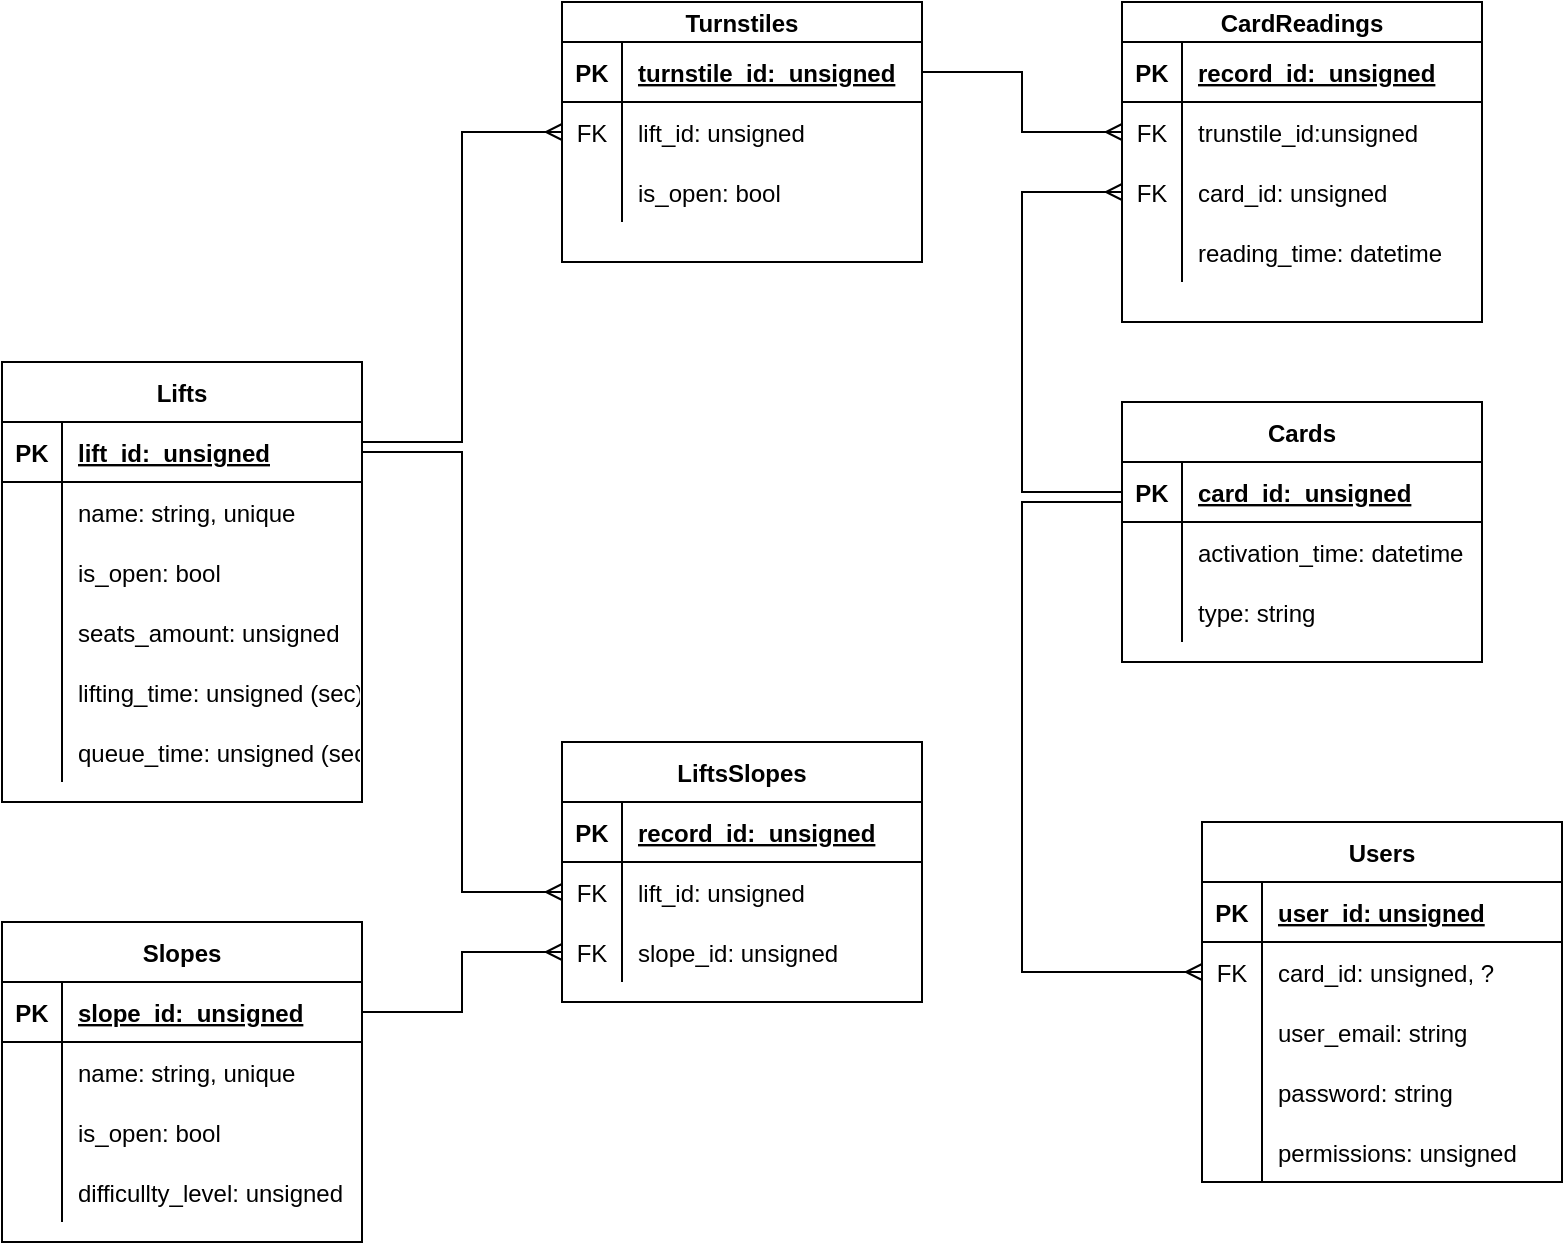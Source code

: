 <mxfile version="16.5.1" type="device"><diagram id="GbAxHkQEyQ_dzxyDIb_W" name="Страница 1"><mxGraphModel dx="1929" dy="2047" grid="1" gridSize="10" guides="1" tooltips="1" connect="1" arrows="1" fold="1" page="1" pageScale="1" pageWidth="827" pageHeight="1169" math="0" shadow="0"><root><mxCell id="0"/><mxCell id="1" parent="0"/><mxCell id="rfQlTdqy42EGR9qHOsUB-1" value="Users" style="shape=table;startSize=30;container=1;collapsible=1;childLayout=tableLayout;fixedRows=1;rowLines=0;fontStyle=1;align=center;resizeLast=1;" parent="1" vertex="1"><mxGeometry x="460" y="320" width="180" height="180" as="geometry"/></mxCell><mxCell id="rfQlTdqy42EGR9qHOsUB-2" value="" style="shape=partialRectangle;collapsible=0;dropTarget=0;pointerEvents=0;fillColor=none;top=0;left=0;bottom=1;right=0;points=[[0,0.5],[1,0.5]];portConstraint=eastwest;" parent="rfQlTdqy42EGR9qHOsUB-1" vertex="1"><mxGeometry y="30" width="180" height="30" as="geometry"/></mxCell><mxCell id="rfQlTdqy42EGR9qHOsUB-3" value="PK" style="shape=partialRectangle;connectable=0;fillColor=none;top=0;left=0;bottom=0;right=0;fontStyle=1;overflow=hidden;" parent="rfQlTdqy42EGR9qHOsUB-2" vertex="1"><mxGeometry width="30" height="30" as="geometry"><mxRectangle width="30" height="30" as="alternateBounds"/></mxGeometry></mxCell><mxCell id="rfQlTdqy42EGR9qHOsUB-4" value="user_id: unsigned" style="shape=partialRectangle;connectable=0;fillColor=none;top=0;left=0;bottom=0;right=0;align=left;spacingLeft=6;fontStyle=5;overflow=hidden;" parent="rfQlTdqy42EGR9qHOsUB-2" vertex="1"><mxGeometry x="30" width="150" height="30" as="geometry"><mxRectangle width="150" height="30" as="alternateBounds"/></mxGeometry></mxCell><mxCell id="rfQlTdqy42EGR9qHOsUB-35" value="" style="shape=partialRectangle;collapsible=0;dropTarget=0;pointerEvents=0;fillColor=none;top=0;left=0;bottom=0;right=0;points=[[0,0.5],[1,0.5]];portConstraint=eastwest;" parent="rfQlTdqy42EGR9qHOsUB-1" vertex="1"><mxGeometry y="60" width="180" height="30" as="geometry"/></mxCell><mxCell id="rfQlTdqy42EGR9qHOsUB-36" value="FK" style="shape=partialRectangle;connectable=0;fillColor=none;top=0;left=0;bottom=0;right=0;editable=1;overflow=hidden;" parent="rfQlTdqy42EGR9qHOsUB-35" vertex="1"><mxGeometry width="30" height="30" as="geometry"><mxRectangle width="30" height="30" as="alternateBounds"/></mxGeometry></mxCell><mxCell id="rfQlTdqy42EGR9qHOsUB-37" value="card_id: unsigned, ?" style="shape=partialRectangle;connectable=0;fillColor=none;top=0;left=0;bottom=0;right=0;align=left;spacingLeft=6;overflow=hidden;" parent="rfQlTdqy42EGR9qHOsUB-35" vertex="1"><mxGeometry x="30" width="150" height="30" as="geometry"><mxRectangle width="150" height="30" as="alternateBounds"/></mxGeometry></mxCell><mxCell id="rfQlTdqy42EGR9qHOsUB-8" value="" style="shape=partialRectangle;collapsible=0;dropTarget=0;pointerEvents=0;fillColor=none;top=0;left=0;bottom=0;right=0;points=[[0,0.5],[1,0.5]];portConstraint=eastwest;" parent="rfQlTdqy42EGR9qHOsUB-1" vertex="1"><mxGeometry y="90" width="180" height="30" as="geometry"/></mxCell><mxCell id="rfQlTdqy42EGR9qHOsUB-9" value="" style="shape=partialRectangle;connectable=0;fillColor=none;top=0;left=0;bottom=0;right=0;editable=1;overflow=hidden;" parent="rfQlTdqy42EGR9qHOsUB-8" vertex="1"><mxGeometry width="30" height="30" as="geometry"><mxRectangle width="30" height="30" as="alternateBounds"/></mxGeometry></mxCell><mxCell id="rfQlTdqy42EGR9qHOsUB-10" value="user_email: string" style="shape=partialRectangle;connectable=0;fillColor=none;top=0;left=0;bottom=0;right=0;align=left;spacingLeft=6;overflow=hidden;" parent="rfQlTdqy42EGR9qHOsUB-8" vertex="1"><mxGeometry x="30" width="150" height="30" as="geometry"><mxRectangle width="150" height="30" as="alternateBounds"/></mxGeometry></mxCell><mxCell id="rfQlTdqy42EGR9qHOsUB-11" value="" style="shape=partialRectangle;collapsible=0;dropTarget=0;pointerEvents=0;fillColor=none;top=0;left=0;bottom=0;right=0;points=[[0,0.5],[1,0.5]];portConstraint=eastwest;" parent="rfQlTdqy42EGR9qHOsUB-1" vertex="1"><mxGeometry y="120" width="180" height="30" as="geometry"/></mxCell><mxCell id="rfQlTdqy42EGR9qHOsUB-12" value="" style="shape=partialRectangle;connectable=0;fillColor=none;top=0;left=0;bottom=0;right=0;editable=1;overflow=hidden;" parent="rfQlTdqy42EGR9qHOsUB-11" vertex="1"><mxGeometry width="30" height="30" as="geometry"><mxRectangle width="30" height="30" as="alternateBounds"/></mxGeometry></mxCell><mxCell id="rfQlTdqy42EGR9qHOsUB-13" value="password: string" style="shape=partialRectangle;connectable=0;fillColor=none;top=0;left=0;bottom=0;right=0;align=left;spacingLeft=6;overflow=hidden;" parent="rfQlTdqy42EGR9qHOsUB-11" vertex="1"><mxGeometry x="30" width="150" height="30" as="geometry"><mxRectangle width="150" height="30" as="alternateBounds"/></mxGeometry></mxCell><mxCell id="rfQlTdqy42EGR9qHOsUB-5" value="" style="shape=partialRectangle;collapsible=0;dropTarget=0;pointerEvents=0;fillColor=none;top=0;left=0;bottom=0;right=0;points=[[0,0.5],[1,0.5]];portConstraint=eastwest;" parent="rfQlTdqy42EGR9qHOsUB-1" vertex="1"><mxGeometry y="150" width="180" height="30" as="geometry"/></mxCell><mxCell id="rfQlTdqy42EGR9qHOsUB-6" value="" style="shape=partialRectangle;connectable=0;fillColor=none;top=0;left=0;bottom=0;right=0;editable=1;overflow=hidden;" parent="rfQlTdqy42EGR9qHOsUB-5" vertex="1"><mxGeometry width="30" height="30" as="geometry"><mxRectangle width="30" height="30" as="alternateBounds"/></mxGeometry></mxCell><mxCell id="rfQlTdqy42EGR9qHOsUB-7" value="permissions: unsigned" style="shape=partialRectangle;connectable=0;fillColor=none;top=0;left=0;bottom=0;right=0;align=left;spacingLeft=6;overflow=hidden;" parent="rfQlTdqy42EGR9qHOsUB-5" vertex="1"><mxGeometry x="30" width="150" height="30" as="geometry"><mxRectangle width="150" height="30" as="alternateBounds"/></mxGeometry></mxCell><mxCell id="rfQlTdqy42EGR9qHOsUB-14" value="Cards" style="shape=table;startSize=30;container=1;collapsible=1;childLayout=tableLayout;fixedRows=1;rowLines=0;fontStyle=1;align=center;resizeLast=1;" parent="1" vertex="1"><mxGeometry x="420" y="110" width="180" height="130" as="geometry"/></mxCell><mxCell id="rfQlTdqy42EGR9qHOsUB-15" value="" style="shape=partialRectangle;collapsible=0;dropTarget=0;pointerEvents=0;fillColor=none;top=0;left=0;bottom=1;right=0;points=[[0,0.5],[1,0.5]];portConstraint=eastwest;" parent="rfQlTdqy42EGR9qHOsUB-14" vertex="1"><mxGeometry y="30" width="180" height="30" as="geometry"/></mxCell><mxCell id="rfQlTdqy42EGR9qHOsUB-16" value="PK" style="shape=partialRectangle;connectable=0;fillColor=none;top=0;left=0;bottom=0;right=0;fontStyle=1;overflow=hidden;" parent="rfQlTdqy42EGR9qHOsUB-15" vertex="1"><mxGeometry width="30" height="30" as="geometry"/></mxCell><mxCell id="rfQlTdqy42EGR9qHOsUB-17" value="card_id:  unsigned" style="shape=partialRectangle;connectable=0;fillColor=none;top=0;left=0;bottom=0;right=0;align=left;spacingLeft=6;fontStyle=5;overflow=hidden;" parent="rfQlTdqy42EGR9qHOsUB-15" vertex="1"><mxGeometry x="30" width="150" height="30" as="geometry"/></mxCell><mxCell id="rfQlTdqy42EGR9qHOsUB-18" value="" style="shape=partialRectangle;collapsible=0;dropTarget=0;pointerEvents=0;fillColor=none;top=0;left=0;bottom=0;right=0;points=[[0,0.5],[1,0.5]];portConstraint=eastwest;" parent="rfQlTdqy42EGR9qHOsUB-14" vertex="1"><mxGeometry y="60" width="180" height="30" as="geometry"/></mxCell><mxCell id="rfQlTdqy42EGR9qHOsUB-19" value="" style="shape=partialRectangle;connectable=0;fillColor=none;top=0;left=0;bottom=0;right=0;editable=1;overflow=hidden;" parent="rfQlTdqy42EGR9qHOsUB-18" vertex="1"><mxGeometry width="30" height="30" as="geometry"/></mxCell><mxCell id="rfQlTdqy42EGR9qHOsUB-20" value="activation_time: datetime" style="shape=partialRectangle;connectable=0;fillColor=none;top=0;left=0;bottom=0;right=0;align=left;spacingLeft=6;overflow=hidden;" parent="rfQlTdqy42EGR9qHOsUB-18" vertex="1"><mxGeometry x="30" width="150" height="30" as="geometry"/></mxCell><mxCell id="rfQlTdqy42EGR9qHOsUB-21" value="" style="shape=partialRectangle;collapsible=0;dropTarget=0;pointerEvents=0;fillColor=none;top=0;left=0;bottom=0;right=0;points=[[0,0.5],[1,0.5]];portConstraint=eastwest;" parent="rfQlTdqy42EGR9qHOsUB-14" vertex="1"><mxGeometry y="90" width="180" height="30" as="geometry"/></mxCell><mxCell id="rfQlTdqy42EGR9qHOsUB-22" value="" style="shape=partialRectangle;connectable=0;fillColor=none;top=0;left=0;bottom=0;right=0;editable=1;overflow=hidden;" parent="rfQlTdqy42EGR9qHOsUB-21" vertex="1"><mxGeometry width="30" height="30" as="geometry"/></mxCell><mxCell id="rfQlTdqy42EGR9qHOsUB-23" value="type: string" style="shape=partialRectangle;connectable=0;fillColor=none;top=0;left=0;bottom=0;right=0;align=left;spacingLeft=6;overflow=hidden;" parent="rfQlTdqy42EGR9qHOsUB-21" vertex="1"><mxGeometry x="30" width="150" height="30" as="geometry"/></mxCell><mxCell id="rfQlTdqy42EGR9qHOsUB-38" value="Slopes" style="shape=table;startSize=30;container=1;collapsible=1;childLayout=tableLayout;fixedRows=1;rowLines=0;fontStyle=1;align=center;resizeLast=1;" parent="1" vertex="1"><mxGeometry x="-140" y="370" width="180" height="160" as="geometry"/></mxCell><mxCell id="rfQlTdqy42EGR9qHOsUB-39" value="" style="shape=partialRectangle;collapsible=0;dropTarget=0;pointerEvents=0;fillColor=none;top=0;left=0;bottom=1;right=0;points=[[0,0.5],[1,0.5]];portConstraint=eastwest;" parent="rfQlTdqy42EGR9qHOsUB-38" vertex="1"><mxGeometry y="30" width="180" height="30" as="geometry"/></mxCell><mxCell id="rfQlTdqy42EGR9qHOsUB-40" value="PK" style="shape=partialRectangle;connectable=0;fillColor=none;top=0;left=0;bottom=0;right=0;fontStyle=1;overflow=hidden;" parent="rfQlTdqy42EGR9qHOsUB-39" vertex="1"><mxGeometry width="30" height="30" as="geometry"/></mxCell><mxCell id="rfQlTdqy42EGR9qHOsUB-41" value="slope_id:  unsigned" style="shape=partialRectangle;connectable=0;fillColor=none;top=0;left=0;bottom=0;right=0;align=left;spacingLeft=6;fontStyle=5;overflow=hidden;" parent="rfQlTdqy42EGR9qHOsUB-39" vertex="1"><mxGeometry x="30" width="150" height="30" as="geometry"/></mxCell><mxCell id="rfQlTdqy42EGR9qHOsUB-42" value="" style="shape=partialRectangle;collapsible=0;dropTarget=0;pointerEvents=0;fillColor=none;top=0;left=0;bottom=0;right=0;points=[[0,0.5],[1,0.5]];portConstraint=eastwest;" parent="rfQlTdqy42EGR9qHOsUB-38" vertex="1"><mxGeometry y="60" width="180" height="30" as="geometry"/></mxCell><mxCell id="rfQlTdqy42EGR9qHOsUB-43" value="" style="shape=partialRectangle;connectable=0;fillColor=none;top=0;left=0;bottom=0;right=0;editable=1;overflow=hidden;" parent="rfQlTdqy42EGR9qHOsUB-42" vertex="1"><mxGeometry width="30" height="30" as="geometry"/></mxCell><mxCell id="rfQlTdqy42EGR9qHOsUB-44" value="name: string, unique" style="shape=partialRectangle;connectable=0;fillColor=none;top=0;left=0;bottom=0;right=0;align=left;spacingLeft=6;overflow=hidden;" parent="rfQlTdqy42EGR9qHOsUB-42" vertex="1"><mxGeometry x="30" width="150" height="30" as="geometry"/></mxCell><mxCell id="rfQlTdqy42EGR9qHOsUB-49" value="" style="shape=partialRectangle;collapsible=0;dropTarget=0;pointerEvents=0;fillColor=none;top=0;left=0;bottom=0;right=0;points=[[0,0.5],[1,0.5]];portConstraint=eastwest;" parent="rfQlTdqy42EGR9qHOsUB-38" vertex="1"><mxGeometry y="90" width="180" height="30" as="geometry"/></mxCell><mxCell id="rfQlTdqy42EGR9qHOsUB-50" value="" style="shape=partialRectangle;connectable=0;fillColor=none;top=0;left=0;bottom=0;right=0;editable=1;overflow=hidden;" parent="rfQlTdqy42EGR9qHOsUB-49" vertex="1"><mxGeometry width="30" height="30" as="geometry"/></mxCell><mxCell id="rfQlTdqy42EGR9qHOsUB-51" value="is_open: bool" style="shape=partialRectangle;connectable=0;fillColor=none;top=0;left=0;bottom=0;right=0;align=left;spacingLeft=6;overflow=hidden;" parent="rfQlTdqy42EGR9qHOsUB-49" vertex="1"><mxGeometry x="30" width="150" height="30" as="geometry"/></mxCell><mxCell id="rfQlTdqy42EGR9qHOsUB-45" value="" style="shape=partialRectangle;collapsible=0;dropTarget=0;pointerEvents=0;fillColor=none;top=0;left=0;bottom=0;right=0;points=[[0,0.5],[1,0.5]];portConstraint=eastwest;" parent="rfQlTdqy42EGR9qHOsUB-38" vertex="1"><mxGeometry y="120" width="180" height="30" as="geometry"/></mxCell><mxCell id="rfQlTdqy42EGR9qHOsUB-46" value="" style="shape=partialRectangle;connectable=0;fillColor=none;top=0;left=0;bottom=0;right=0;editable=1;overflow=hidden;" parent="rfQlTdqy42EGR9qHOsUB-45" vertex="1"><mxGeometry width="30" height="30" as="geometry"/></mxCell><mxCell id="rfQlTdqy42EGR9qHOsUB-47" value="difficullty_level: unsigned" style="shape=partialRectangle;connectable=0;fillColor=none;top=0;left=0;bottom=0;right=0;align=left;spacingLeft=6;overflow=hidden;" parent="rfQlTdqy42EGR9qHOsUB-45" vertex="1"><mxGeometry x="30" width="150" height="30" as="geometry"/></mxCell><mxCell id="rfQlTdqy42EGR9qHOsUB-52" value="Lifts" style="shape=table;startSize=30;container=1;collapsible=1;childLayout=tableLayout;fixedRows=1;rowLines=0;fontStyle=1;align=center;resizeLast=1;" parent="1" vertex="1"><mxGeometry x="-140" y="90" width="180" height="220" as="geometry"/></mxCell><mxCell id="rfQlTdqy42EGR9qHOsUB-53" value="" style="shape=partialRectangle;collapsible=0;dropTarget=0;pointerEvents=0;fillColor=none;top=0;left=0;bottom=1;right=0;points=[[0,0.5],[1,0.5]];portConstraint=eastwest;" parent="rfQlTdqy42EGR9qHOsUB-52" vertex="1"><mxGeometry y="30" width="180" height="30" as="geometry"/></mxCell><mxCell id="rfQlTdqy42EGR9qHOsUB-54" value="PK" style="shape=partialRectangle;connectable=0;fillColor=none;top=0;left=0;bottom=0;right=0;fontStyle=1;overflow=hidden;" parent="rfQlTdqy42EGR9qHOsUB-53" vertex="1"><mxGeometry width="30" height="30" as="geometry"/></mxCell><mxCell id="rfQlTdqy42EGR9qHOsUB-55" value="lift_id:  unsigned" style="shape=partialRectangle;connectable=0;fillColor=none;top=0;left=0;bottom=0;right=0;align=left;spacingLeft=6;fontStyle=5;overflow=hidden;" parent="rfQlTdqy42EGR9qHOsUB-53" vertex="1"><mxGeometry x="30" width="150" height="30" as="geometry"/></mxCell><mxCell id="rfQlTdqy42EGR9qHOsUB-56" value="" style="shape=partialRectangle;collapsible=0;dropTarget=0;pointerEvents=0;fillColor=none;top=0;left=0;bottom=0;right=0;points=[[0,0.5],[1,0.5]];portConstraint=eastwest;" parent="rfQlTdqy42EGR9qHOsUB-52" vertex="1"><mxGeometry y="60" width="180" height="30" as="geometry"/></mxCell><mxCell id="rfQlTdqy42EGR9qHOsUB-57" value="" style="shape=partialRectangle;connectable=0;fillColor=none;top=0;left=0;bottom=0;right=0;editable=1;overflow=hidden;" parent="rfQlTdqy42EGR9qHOsUB-56" vertex="1"><mxGeometry width="30" height="30" as="geometry"/></mxCell><mxCell id="rfQlTdqy42EGR9qHOsUB-58" value="name: string, unique" style="shape=partialRectangle;connectable=0;fillColor=none;top=0;left=0;bottom=0;right=0;align=left;spacingLeft=6;overflow=hidden;" parent="rfQlTdqy42EGR9qHOsUB-56" vertex="1"><mxGeometry x="30" width="150" height="30" as="geometry"/></mxCell><mxCell id="rfQlTdqy42EGR9qHOsUB-62" value="" style="shape=partialRectangle;collapsible=0;dropTarget=0;pointerEvents=0;fillColor=none;top=0;left=0;bottom=0;right=0;points=[[0,0.5],[1,0.5]];portConstraint=eastwest;" parent="rfQlTdqy42EGR9qHOsUB-52" vertex="1"><mxGeometry y="90" width="180" height="30" as="geometry"/></mxCell><mxCell id="rfQlTdqy42EGR9qHOsUB-63" value="" style="shape=partialRectangle;connectable=0;fillColor=none;top=0;left=0;bottom=0;right=0;editable=1;overflow=hidden;" parent="rfQlTdqy42EGR9qHOsUB-62" vertex="1"><mxGeometry width="30" height="30" as="geometry"/></mxCell><mxCell id="rfQlTdqy42EGR9qHOsUB-64" value="is_open: bool" style="shape=partialRectangle;connectable=0;fillColor=none;top=0;left=0;bottom=0;right=0;align=left;spacingLeft=6;overflow=hidden;" parent="rfQlTdqy42EGR9qHOsUB-62" vertex="1"><mxGeometry x="30" width="150" height="30" as="geometry"/></mxCell><mxCell id="rfQlTdqy42EGR9qHOsUB-65" value="" style="shape=partialRectangle;collapsible=0;dropTarget=0;pointerEvents=0;fillColor=none;top=0;left=0;bottom=0;right=0;points=[[0,0.5],[1,0.5]];portConstraint=eastwest;" parent="rfQlTdqy42EGR9qHOsUB-52" vertex="1"><mxGeometry y="120" width="180" height="30" as="geometry"/></mxCell><mxCell id="rfQlTdqy42EGR9qHOsUB-66" value="" style="shape=partialRectangle;connectable=0;fillColor=none;top=0;left=0;bottom=0;right=0;editable=1;overflow=hidden;" parent="rfQlTdqy42EGR9qHOsUB-65" vertex="1"><mxGeometry width="30" height="30" as="geometry"/></mxCell><mxCell id="rfQlTdqy42EGR9qHOsUB-67" value="seats_amount: unsigned" style="shape=partialRectangle;connectable=0;fillColor=none;top=0;left=0;bottom=0;right=0;align=left;spacingLeft=6;overflow=hidden;" parent="rfQlTdqy42EGR9qHOsUB-65" vertex="1"><mxGeometry x="30" width="150" height="30" as="geometry"/></mxCell><mxCell id="rfQlTdqy42EGR9qHOsUB-59" value="" style="shape=partialRectangle;collapsible=0;dropTarget=0;pointerEvents=0;fillColor=none;top=0;left=0;bottom=0;right=0;points=[[0,0.5],[1,0.5]];portConstraint=eastwest;" parent="rfQlTdqy42EGR9qHOsUB-52" vertex="1"><mxGeometry y="150" width="180" height="30" as="geometry"/></mxCell><mxCell id="rfQlTdqy42EGR9qHOsUB-60" value="" style="shape=partialRectangle;connectable=0;fillColor=none;top=0;left=0;bottom=0;right=0;editable=1;overflow=hidden;" parent="rfQlTdqy42EGR9qHOsUB-59" vertex="1"><mxGeometry width="30" height="30" as="geometry"/></mxCell><mxCell id="rfQlTdqy42EGR9qHOsUB-61" value="lifting_time: unsigned (sec)" style="shape=partialRectangle;connectable=0;fillColor=none;top=0;left=0;bottom=0;right=0;align=left;spacingLeft=6;overflow=hidden;" parent="rfQlTdqy42EGR9qHOsUB-59" vertex="1"><mxGeometry x="30" width="150" height="30" as="geometry"/></mxCell><mxCell id="rfQlTdqy42EGR9qHOsUB-70" value="" style="shape=partialRectangle;collapsible=0;dropTarget=0;pointerEvents=0;fillColor=none;top=0;left=0;bottom=0;right=0;points=[[0,0.5],[1,0.5]];portConstraint=eastwest;" parent="rfQlTdqy42EGR9qHOsUB-52" vertex="1"><mxGeometry y="180" width="180" height="30" as="geometry"/></mxCell><mxCell id="rfQlTdqy42EGR9qHOsUB-71" value="" style="shape=partialRectangle;connectable=0;fillColor=none;top=0;left=0;bottom=0;right=0;editable=1;overflow=hidden;" parent="rfQlTdqy42EGR9qHOsUB-70" vertex="1"><mxGeometry width="30" height="30" as="geometry"/></mxCell><mxCell id="rfQlTdqy42EGR9qHOsUB-72" value="queue_time: unsigned (sec)" style="shape=partialRectangle;connectable=0;fillColor=none;top=0;left=0;bottom=0;right=0;align=left;spacingLeft=6;overflow=hidden;" parent="rfQlTdqy42EGR9qHOsUB-70" vertex="1"><mxGeometry x="30" width="150" height="30" as="geometry"/></mxCell><mxCell id="rfQlTdqy42EGR9qHOsUB-73" value="LiftsSlopes" style="shape=table;startSize=30;container=1;collapsible=1;childLayout=tableLayout;fixedRows=1;rowLines=0;fontStyle=1;align=center;resizeLast=1;" parent="1" vertex="1"><mxGeometry x="140" y="280" width="180" height="130" as="geometry"/></mxCell><mxCell id="rfQlTdqy42EGR9qHOsUB-74" value="" style="shape=partialRectangle;collapsible=0;dropTarget=0;pointerEvents=0;fillColor=none;top=0;left=0;bottom=1;right=0;points=[[0,0.5],[1,0.5]];portConstraint=eastwest;" parent="rfQlTdqy42EGR9qHOsUB-73" vertex="1"><mxGeometry y="30" width="180" height="30" as="geometry"/></mxCell><mxCell id="rfQlTdqy42EGR9qHOsUB-75" value="PK" style="shape=partialRectangle;connectable=0;fillColor=none;top=0;left=0;bottom=0;right=0;fontStyle=1;overflow=hidden;" parent="rfQlTdqy42EGR9qHOsUB-74" vertex="1"><mxGeometry width="30" height="30" as="geometry"/></mxCell><mxCell id="rfQlTdqy42EGR9qHOsUB-76" value="record_id:  unsigned" style="shape=partialRectangle;connectable=0;fillColor=none;top=0;left=0;bottom=0;right=0;align=left;spacingLeft=6;fontStyle=5;overflow=hidden;" parent="rfQlTdqy42EGR9qHOsUB-74" vertex="1"><mxGeometry x="30" width="150" height="30" as="geometry"/></mxCell><mxCell id="rfQlTdqy42EGR9qHOsUB-77" value="" style="shape=partialRectangle;collapsible=0;dropTarget=0;pointerEvents=0;fillColor=none;top=0;left=0;bottom=0;right=0;points=[[0,0.5],[1,0.5]];portConstraint=eastwest;" parent="rfQlTdqy42EGR9qHOsUB-73" vertex="1"><mxGeometry y="60" width="180" height="30" as="geometry"/></mxCell><mxCell id="rfQlTdqy42EGR9qHOsUB-78" value="FK" style="shape=partialRectangle;connectable=0;fillColor=none;top=0;left=0;bottom=0;right=0;editable=1;overflow=hidden;" parent="rfQlTdqy42EGR9qHOsUB-77" vertex="1"><mxGeometry width="30" height="30" as="geometry"/></mxCell><mxCell id="rfQlTdqy42EGR9qHOsUB-79" value="lift_id: unsigned" style="shape=partialRectangle;connectable=0;fillColor=none;top=0;left=0;bottom=0;right=0;align=left;spacingLeft=6;overflow=hidden;" parent="rfQlTdqy42EGR9qHOsUB-77" vertex="1"><mxGeometry x="30" width="150" height="30" as="geometry"/></mxCell><mxCell id="rfQlTdqy42EGR9qHOsUB-80" value="" style="shape=partialRectangle;collapsible=0;dropTarget=0;pointerEvents=0;fillColor=none;top=0;left=0;bottom=0;right=0;points=[[0,0.5],[1,0.5]];portConstraint=eastwest;" parent="rfQlTdqy42EGR9qHOsUB-73" vertex="1"><mxGeometry y="90" width="180" height="30" as="geometry"/></mxCell><mxCell id="rfQlTdqy42EGR9qHOsUB-81" value="FK" style="shape=partialRectangle;connectable=0;fillColor=none;top=0;left=0;bottom=0;right=0;editable=1;overflow=hidden;" parent="rfQlTdqy42EGR9qHOsUB-80" vertex="1"><mxGeometry width="30" height="30" as="geometry"/></mxCell><mxCell id="rfQlTdqy42EGR9qHOsUB-82" value="slope_id: unsigned" style="shape=partialRectangle;connectable=0;fillColor=none;top=0;left=0;bottom=0;right=0;align=left;spacingLeft=6;overflow=hidden;" parent="rfQlTdqy42EGR9qHOsUB-80" vertex="1"><mxGeometry x="30" width="150" height="30" as="geometry"/></mxCell><mxCell id="rfQlTdqy42EGR9qHOsUB-83" value="Turnstiles" style="shape=table;startSize=20;container=1;collapsible=1;childLayout=tableLayout;fixedRows=1;rowLines=0;fontStyle=1;align=center;resizeLast=1;" parent="1" vertex="1"><mxGeometry x="140" y="-90" width="180" height="130" as="geometry"/></mxCell><mxCell id="rfQlTdqy42EGR9qHOsUB-84" value="" style="shape=partialRectangle;collapsible=0;dropTarget=0;pointerEvents=0;fillColor=none;top=0;left=0;bottom=1;right=0;points=[[0,0.5],[1,0.5]];portConstraint=eastwest;" parent="rfQlTdqy42EGR9qHOsUB-83" vertex="1"><mxGeometry y="20" width="180" height="30" as="geometry"/></mxCell><mxCell id="rfQlTdqy42EGR9qHOsUB-85" value="PK" style="shape=partialRectangle;connectable=0;fillColor=none;top=0;left=0;bottom=0;right=0;fontStyle=1;overflow=hidden;" parent="rfQlTdqy42EGR9qHOsUB-84" vertex="1"><mxGeometry width="30" height="30" as="geometry"/></mxCell><mxCell id="rfQlTdqy42EGR9qHOsUB-86" value="turnstile_id:  unsigned" style="shape=partialRectangle;connectable=0;fillColor=none;top=0;left=0;bottom=0;right=0;align=left;spacingLeft=6;fontStyle=5;overflow=hidden;" parent="rfQlTdqy42EGR9qHOsUB-84" vertex="1"><mxGeometry x="30" width="150" height="30" as="geometry"/></mxCell><mxCell id="rfQlTdqy42EGR9qHOsUB-87" value="" style="shape=partialRectangle;collapsible=0;dropTarget=0;pointerEvents=0;fillColor=none;top=0;left=0;bottom=0;right=0;points=[[0,0.5],[1,0.5]];portConstraint=eastwest;" parent="rfQlTdqy42EGR9qHOsUB-83" vertex="1"><mxGeometry y="50" width="180" height="30" as="geometry"/></mxCell><mxCell id="rfQlTdqy42EGR9qHOsUB-88" value="FK" style="shape=partialRectangle;connectable=0;fillColor=none;top=0;left=0;bottom=0;right=0;editable=1;overflow=hidden;" parent="rfQlTdqy42EGR9qHOsUB-87" vertex="1"><mxGeometry width="30" height="30" as="geometry"/></mxCell><mxCell id="rfQlTdqy42EGR9qHOsUB-89" value="lift_id: unsigned" style="shape=partialRectangle;connectable=0;fillColor=none;top=0;left=0;bottom=0;right=0;align=left;spacingLeft=6;overflow=hidden;" parent="rfQlTdqy42EGR9qHOsUB-87" vertex="1"><mxGeometry x="30" width="150" height="30" as="geometry"/></mxCell><mxCell id="rfQlTdqy42EGR9qHOsUB-90" value="" style="shape=partialRectangle;collapsible=0;dropTarget=0;pointerEvents=0;fillColor=none;top=0;left=0;bottom=0;right=0;points=[[0,0.5],[1,0.5]];portConstraint=eastwest;" parent="rfQlTdqy42EGR9qHOsUB-83" vertex="1"><mxGeometry y="80" width="180" height="30" as="geometry"/></mxCell><mxCell id="rfQlTdqy42EGR9qHOsUB-91" value="" style="shape=partialRectangle;connectable=0;fillColor=none;top=0;left=0;bottom=0;right=0;editable=1;overflow=hidden;" parent="rfQlTdqy42EGR9qHOsUB-90" vertex="1"><mxGeometry width="30" height="30" as="geometry"/></mxCell><mxCell id="rfQlTdqy42EGR9qHOsUB-92" value="is_open: bool" style="shape=partialRectangle;connectable=0;fillColor=none;top=0;left=0;bottom=0;right=0;align=left;spacingLeft=6;overflow=hidden;" parent="rfQlTdqy42EGR9qHOsUB-90" vertex="1"><mxGeometry x="30" width="150" height="30" as="geometry"/></mxCell><mxCell id="rfQlTdqy42EGR9qHOsUB-93" value="CardReadings" style="shape=table;startSize=20;container=1;collapsible=1;childLayout=tableLayout;fixedRows=1;rowLines=0;fontStyle=1;align=center;resizeLast=1;" parent="1" vertex="1"><mxGeometry x="420" y="-90" width="180" height="160" as="geometry"/></mxCell><mxCell id="rfQlTdqy42EGR9qHOsUB-94" value="" style="shape=partialRectangle;collapsible=0;dropTarget=0;pointerEvents=0;fillColor=none;top=0;left=0;bottom=1;right=0;points=[[0,0.5],[1,0.5]];portConstraint=eastwest;" parent="rfQlTdqy42EGR9qHOsUB-93" vertex="1"><mxGeometry y="20" width="180" height="30" as="geometry"/></mxCell><mxCell id="rfQlTdqy42EGR9qHOsUB-95" value="PK" style="shape=partialRectangle;connectable=0;fillColor=none;top=0;left=0;bottom=0;right=0;fontStyle=1;overflow=hidden;" parent="rfQlTdqy42EGR9qHOsUB-94" vertex="1"><mxGeometry width="30" height="30" as="geometry"/></mxCell><mxCell id="rfQlTdqy42EGR9qHOsUB-96" value="record_id:  unsigned" style="shape=partialRectangle;connectable=0;fillColor=none;top=0;left=0;bottom=0;right=0;align=left;spacingLeft=6;fontStyle=5;overflow=hidden;" parent="rfQlTdqy42EGR9qHOsUB-94" vertex="1"><mxGeometry x="30" width="150" height="30" as="geometry"/></mxCell><mxCell id="rfQlTdqy42EGR9qHOsUB-100" value="" style="shape=partialRectangle;collapsible=0;dropTarget=0;pointerEvents=0;fillColor=none;top=0;left=0;bottom=0;right=0;points=[[0,0.5],[1,0.5]];portConstraint=eastwest;" parent="rfQlTdqy42EGR9qHOsUB-93" vertex="1"><mxGeometry y="50" width="180" height="30" as="geometry"/></mxCell><mxCell id="rfQlTdqy42EGR9qHOsUB-101" value="FK" style="shape=partialRectangle;connectable=0;fillColor=none;top=0;left=0;bottom=0;right=0;editable=1;overflow=hidden;" parent="rfQlTdqy42EGR9qHOsUB-100" vertex="1"><mxGeometry width="30" height="30" as="geometry"/></mxCell><mxCell id="rfQlTdqy42EGR9qHOsUB-102" value="trunstile_id:unsigned" style="shape=partialRectangle;connectable=0;fillColor=none;top=0;left=0;bottom=0;right=0;align=left;spacingLeft=6;overflow=hidden;" parent="rfQlTdqy42EGR9qHOsUB-100" vertex="1"><mxGeometry x="30" width="150" height="30" as="geometry"/></mxCell><mxCell id="rfQlTdqy42EGR9qHOsUB-97" value="" style="shape=partialRectangle;collapsible=0;dropTarget=0;pointerEvents=0;fillColor=none;top=0;left=0;bottom=0;right=0;points=[[0,0.5],[1,0.5]];portConstraint=eastwest;" parent="rfQlTdqy42EGR9qHOsUB-93" vertex="1"><mxGeometry y="80" width="180" height="30" as="geometry"/></mxCell><mxCell id="rfQlTdqy42EGR9qHOsUB-98" value="FK" style="shape=partialRectangle;connectable=0;fillColor=none;top=0;left=0;bottom=0;right=0;editable=1;overflow=hidden;" parent="rfQlTdqy42EGR9qHOsUB-97" vertex="1"><mxGeometry width="30" height="30" as="geometry"/></mxCell><mxCell id="rfQlTdqy42EGR9qHOsUB-99" value="card_id: unsigned" style="shape=partialRectangle;connectable=0;fillColor=none;top=0;left=0;bottom=0;right=0;align=left;spacingLeft=6;overflow=hidden;" parent="rfQlTdqy42EGR9qHOsUB-97" vertex="1"><mxGeometry x="30" width="150" height="30" as="geometry"/></mxCell><mxCell id="rfQlTdqy42EGR9qHOsUB-103" value="" style="shape=partialRectangle;collapsible=0;dropTarget=0;pointerEvents=0;fillColor=none;top=0;left=0;bottom=0;right=0;points=[[0,0.5],[1,0.5]];portConstraint=eastwest;" parent="rfQlTdqy42EGR9qHOsUB-93" vertex="1"><mxGeometry y="110" width="180" height="30" as="geometry"/></mxCell><mxCell id="rfQlTdqy42EGR9qHOsUB-104" value="" style="shape=partialRectangle;connectable=0;fillColor=none;top=0;left=0;bottom=0;right=0;editable=1;overflow=hidden;" parent="rfQlTdqy42EGR9qHOsUB-103" vertex="1"><mxGeometry width="30" height="30" as="geometry"/></mxCell><mxCell id="rfQlTdqy42EGR9qHOsUB-105" value="reading_time: datetime" style="shape=partialRectangle;connectable=0;fillColor=none;top=0;left=0;bottom=0;right=0;align=left;spacingLeft=6;overflow=hidden;" parent="rfQlTdqy42EGR9qHOsUB-103" vertex="1"><mxGeometry x="30" width="150" height="30" as="geometry"/></mxCell><mxCell id="vAtwC6DEnDBBbvenLa2g-4" value="" style="fontSize=12;html=1;endArrow=ERmany;entryX=0;entryY=0.5;entryDx=0;entryDy=0;edgeStyle=orthogonalEdgeStyle;rounded=0;exitX=1;exitY=0.5;exitDx=0;exitDy=0;" parent="1" source="rfQlTdqy42EGR9qHOsUB-53" target="rfQlTdqy42EGR9qHOsUB-77" edge="1"><mxGeometry width="100" height="100" relative="1" as="geometry"><mxPoint x="70" y="110" as="sourcePoint"/><mxPoint x="250" y="390" as="targetPoint"/></mxGeometry></mxCell><mxCell id="vAtwC6DEnDBBbvenLa2g-5" value="" style="fontSize=12;html=1;endArrow=ERmany;entryX=0;entryY=0.5;entryDx=0;entryDy=0;edgeStyle=orthogonalEdgeStyle;rounded=0;exitX=1;exitY=0.5;exitDx=0;exitDy=0;" parent="1" source="rfQlTdqy42EGR9qHOsUB-39" target="rfQlTdqy42EGR9qHOsUB-80" edge="1"><mxGeometry width="100" height="100" relative="1" as="geometry"><mxPoint x="130" y="460" as="sourcePoint"/><mxPoint x="50.0" y="145" as="targetPoint"/></mxGeometry></mxCell><mxCell id="vAtwC6DEnDBBbvenLa2g-6" value="" style="fontSize=12;html=1;endArrow=ERmany;entryX=0;entryY=0.5;entryDx=0;entryDy=0;edgeStyle=orthogonalEdgeStyle;rounded=0;" parent="1" target="rfQlTdqy42EGR9qHOsUB-87" edge="1"><mxGeometry width="100" height="100" relative="1" as="geometry"><mxPoint x="40" y="130" as="sourcePoint"/><mxPoint x="150.0" y="365" as="targetPoint"/><Array as="points"><mxPoint x="90" y="130"/><mxPoint x="90" y="-25"/></Array></mxGeometry></mxCell><mxCell id="vAtwC6DEnDBBbvenLa2g-8" value="" style="fontSize=12;html=1;endArrow=ERmany;entryX=0;entryY=0.5;entryDx=0;entryDy=0;edgeStyle=orthogonalEdgeStyle;rounded=0;exitX=1;exitY=0.5;exitDx=0;exitDy=0;" parent="1" source="rfQlTdqy42EGR9qHOsUB-84" target="rfQlTdqy42EGR9qHOsUB-100" edge="1"><mxGeometry width="100" height="100" relative="1" as="geometry"><mxPoint x="50.0" y="140" as="sourcePoint"/><mxPoint x="150.0" y="-15" as="targetPoint"/><Array as="points"><mxPoint x="370" y="-55"/><mxPoint x="370" y="-25"/></Array></mxGeometry></mxCell><mxCell id="vAtwC6DEnDBBbvenLa2g-9" value="" style="fontSize=12;html=1;endArrow=ERmany;edgeStyle=orthogonalEdgeStyle;rounded=0;exitX=0;exitY=0.5;exitDx=0;exitDy=0;entryX=0;entryY=0.5;entryDx=0;entryDy=0;" parent="1" source="rfQlTdqy42EGR9qHOsUB-15" target="rfQlTdqy42EGR9qHOsUB-97" edge="1"><mxGeometry width="100" height="100" relative="1" as="geometry"><mxPoint x="330.0" y="-45" as="sourcePoint"/><mxPoint x="370" y="40" as="targetPoint"/><Array as="points"><mxPoint x="370" y="155"/><mxPoint x="370" y="5"/></Array></mxGeometry></mxCell><mxCell id="vAtwC6DEnDBBbvenLa2g-10" value="" style="fontSize=12;html=1;endArrow=ERmany;edgeStyle=orthogonalEdgeStyle;rounded=0;entryX=0;entryY=0.5;entryDx=0;entryDy=0;" parent="1" target="rfQlTdqy42EGR9qHOsUB-35" edge="1"><mxGeometry width="100" height="100" relative="1" as="geometry"><mxPoint x="420" y="150" as="sourcePoint"/><mxPoint x="430" y="15" as="targetPoint"/><Array as="points"><mxPoint x="420" y="160"/><mxPoint x="370" y="160"/><mxPoint x="370" y="395"/></Array></mxGeometry></mxCell></root></mxGraphModel></diagram></mxfile>